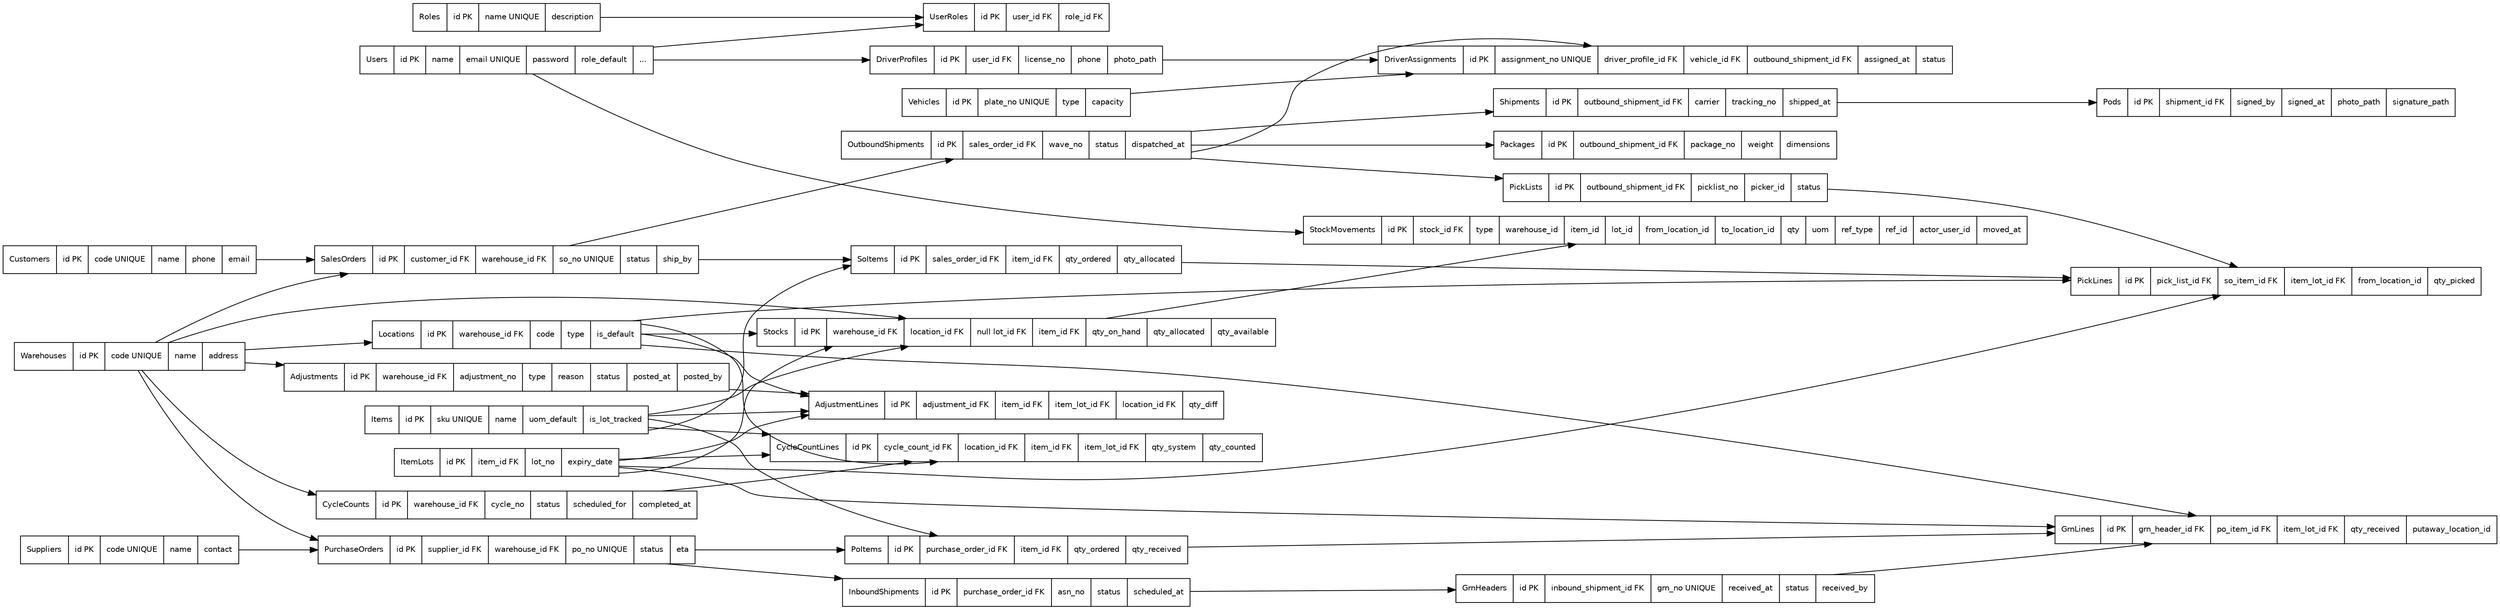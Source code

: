 digraph ERD {
  rankdir=LR;
  node [shape=record, fontname="Helvetica", fontsize=10];

  Users [label="{Users|id PK|name|email UNIQUE|password|role_default|...}"];
  Roles [label="{Roles|id PK|name UNIQUE|description}"];
  UserRoles [label="{UserRoles|id PK|user_id FK|role_id FK}"];
  DriverProfiles [label="{DriverProfiles|id PK|user_id FK|license_no|phone|photo_path}"];

  Warehouses [label="{Warehouses|id PK|code UNIQUE|name|address}"];
  Locations [label="{Locations|id PK|warehouse_id FK|code|type|is_default}"];

  Items [label="{Items|id PK|sku UNIQUE|name|uom_default|is_lot_tracked}"];
  ItemLots [label="{ItemLots|id PK|item_id FK|lot_no|expiry_date}"];

  Stocks [label="{Stocks|id PK|warehouse_id FK|location_id FK|null lot_id FK|item_id FK|qty_on_hand|qty_allocated|qty_available}"];
  StockMovements [label="{StockMovements|id PK|stock_id FK|type|warehouse_id|item_id|lot_id|from_location_id|to_location_id|qty|uom|ref_type|ref_id|actor_user_id|moved_at}"];

  Suppliers [label="{Suppliers|id PK|code UNIQUE|name|contact}"];
  PurchaseOrders [label="{PurchaseOrders|id PK|supplier_id FK|warehouse_id FK|po_no UNIQUE|status|eta}"];
  PoItems [label="{PoItems|id PK|purchase_order_id FK|item_id FK|qty_ordered|qty_received}"];
  InboundShipments [label="{InboundShipments|id PK|purchase_order_id FK|asn_no|status|scheduled_at}"];
  GrnHeaders [label="{GrnHeaders|id PK|inbound_shipment_id FK|grn_no UNIQUE|received_at|status|received_by}"];
  GrnLines [label="{GrnLines|id PK|grn_header_id FK|po_item_id FK|item_lot_id FK|qty_received|putaway_location_id}"];

  Customers [label="{Customers|id PK|code UNIQUE|name|phone|email}"];
  SalesOrders [label="{SalesOrders|id PK|customer_id FK|warehouse_id FK|so_no UNIQUE|status|ship_by}"];
  SoItems [label="{SoItems|id PK|sales_order_id FK|item_id FK|qty_ordered|qty_allocated}"];
  OutboundShipments [label="{OutboundShipments|id PK|sales_order_id FK|wave_no|status|dispatched_at}"];
  PickLists [label="{PickLists|id PK|outbound_shipment_id FK|picklist_no|picker_id|status}"];
  PickLines [label="{PickLines|id PK|pick_list_id FK|so_item_id FK|item_lot_id FK|from_location_id|qty_picked}"];
  Packages [label="{Packages|id PK|outbound_shipment_id FK|package_no|weight|dimensions}"];
  Shipments [label="{Shipments|id PK|outbound_shipment_id FK|carrier|tracking_no|shipped_at}"];
  Pods [label="{Pods|id PK|shipment_id FK|signed_by|signed_at|photo_path|signature_path}"];

  Adjustments [label="{Adjustments|id PK|warehouse_id FK|adjustment_no|type|reason|status|posted_at|posted_by}"];
  AdjustmentLines [label="{AdjustmentLines|id PK|adjustment_id FK|item_id FK|item_lot_id FK|location_id FK|qty_diff}"];

  CycleCounts [label="{CycleCounts|id PK|warehouse_id FK|cycle_no|status|scheduled_for|completed_at}"];
  CycleCountLines [label="{CycleCountLines|id PK|cycle_count_id FK|location_id FK|item_id FK|item_lot_id FK|qty_system|qty_counted}"];

  Vehicles [label="{Vehicles|id PK|plate_no UNIQUE|type|capacity}"];
  DriverAssignments [label="{DriverAssignments|id PK|assignment_no UNIQUE|driver_profile_id FK|vehicle_id FK|outbound_shipment_id FK|assigned_at|status}"];

  Users -> UserRoles [arrowhead=normal];
  Roles -> UserRoles;
  Users -> DriverProfiles;

  Warehouses -> Locations;
  Warehouses -> Stocks;
  Locations -> Stocks;
  Items -> Stocks;
  ItemLots -> Stocks;

  Stocks -> StockMovements;
  Users -> StockMovements;

  Suppliers -> PurchaseOrders;
  Warehouses -> PurchaseOrders;
  PurchaseOrders -> PoItems;
  Items -> PoItems;

  PurchaseOrders -> InboundShipments;
  InboundShipments -> GrnHeaders;
  GrnHeaders -> GrnLines;
  PoItems -> GrnLines;
  ItemLots -> GrnLines;
  Locations -> GrnLines;

  Customers -> SalesOrders;
  Warehouses -> SalesOrders;
  SalesOrders -> SoItems;
  Items -> SoItems;

  SalesOrders -> OutboundShipments;
  OutboundShipments -> PickLists;
  PickLists -> PickLines;
  SoItems -> PickLines;
  ItemLots -> PickLines;
  Locations -> PickLines;

  OutboundShipments -> Packages;
  OutboundShipments -> Shipments;
  Shipments -> Pods;

  Warehouses -> Adjustments;
  Adjustments -> AdjustmentLines;
  Items -> AdjustmentLines;
  ItemLots -> AdjustmentLines;
  Locations -> AdjustmentLines;

  Warehouses -> CycleCounts;
  CycleCounts -> CycleCountLines;
  Items -> CycleCountLines;
  ItemLots -> CycleCountLines;
  Locations -> CycleCountLines;

  Vehicles -> DriverAssignments;
  DriverProfiles -> DriverAssignments;
  OutboundShipments -> DriverAssignments;
}
